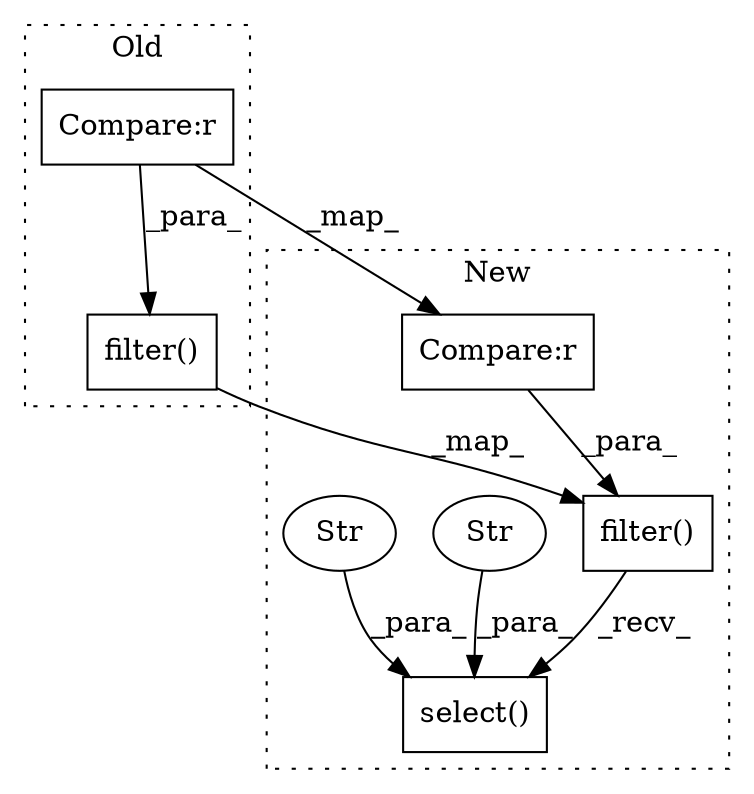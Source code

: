 digraph G {
subgraph cluster0 {
1 [label="filter()" a="75" s="790,829" l="11,1" shape="box"];
3 [label="Compare:r" a="40" s="801" l="28" shape="box"];
label = "Old";
style="dotted";
}
subgraph cluster1 {
2 [label="filter()" a="75" s="763,802" l="11,1" shape="box"];
4 [label="Compare:r" a="40" s="774" l="28" shape="box"];
5 [label="select()" a="75" s="763,848" l="65,14" shape="box"];
6 [label="Str" a="66" s="839" l="9" shape="ellipse"];
7 [label="Str" a="66" s="828" l="9" shape="ellipse"];
label = "New";
style="dotted";
}
1 -> 2 [label="_map_"];
2 -> 5 [label="_recv_"];
3 -> 1 [label="_para_"];
3 -> 4 [label="_map_"];
4 -> 2 [label="_para_"];
6 -> 5 [label="_para_"];
7 -> 5 [label="_para_"];
}